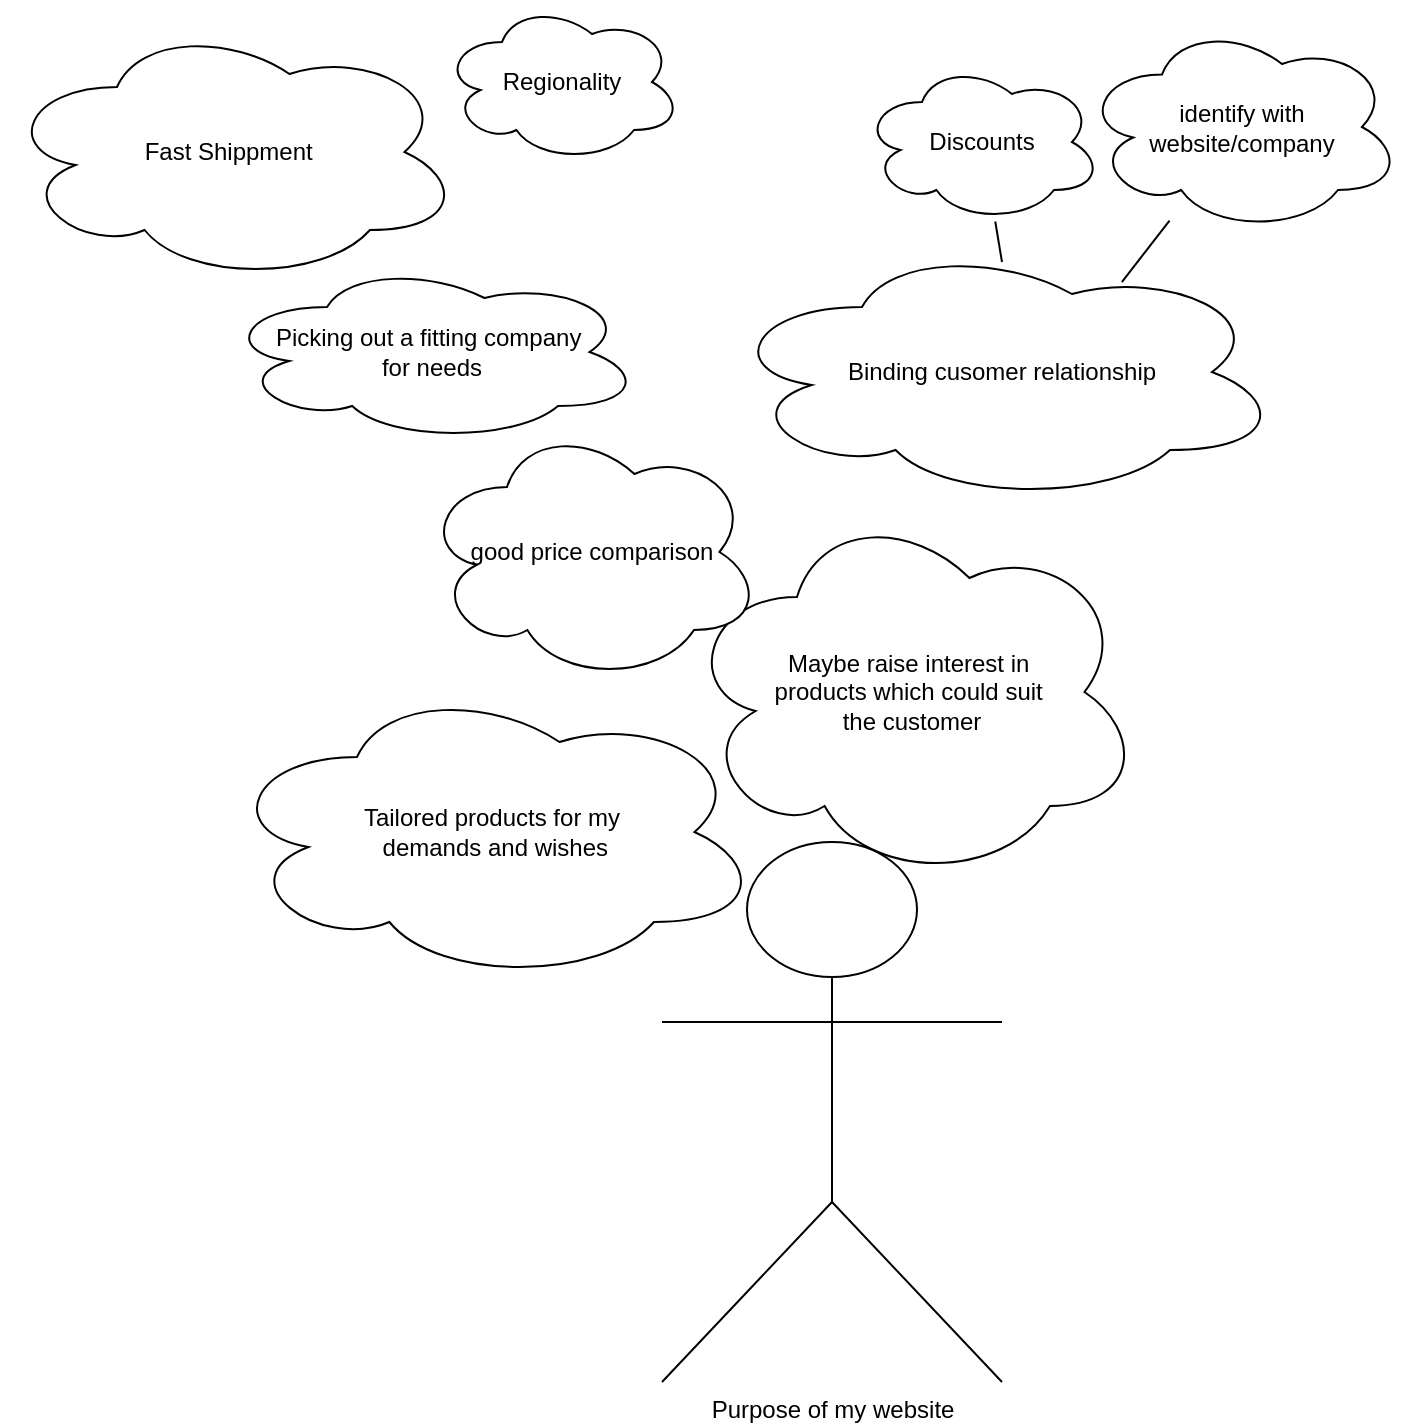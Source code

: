 <mxfile>
    <diagram id="1T6njB8qg0pEn6kVZKSy" name="Page-1">
        <mxGraphModel dx="1781" dy="790" grid="1" gridSize="10" guides="1" tooltips="1" connect="1" arrows="1" fold="1" page="1" pageScale="1" pageWidth="827" pageHeight="1169" math="0" shadow="0">
            <root>
                <mxCell id="0"/>
                <mxCell id="1" parent="0"/>
                <mxCell id="2" value="Purpose of my website" style="shape=umlActor;verticalLabelPosition=bottom;verticalAlign=top;html=1;outlineConnect=0;" vertex="1" parent="1">
                    <mxGeometry x="310" y="790" width="170" height="270" as="geometry"/>
                </mxCell>
                <mxCell id="9" value="Tailored products for my&lt;br&gt;&amp;nbsp;demands and wishes" style="ellipse;shape=cloud;whiteSpace=wrap;html=1;" vertex="1" parent="1">
                    <mxGeometry x="90" y="710" width="270" height="150" as="geometry"/>
                </mxCell>
                <mxCell id="10" value="Fast Shippment&amp;nbsp;" style="ellipse;shape=cloud;whiteSpace=wrap;html=1;" vertex="1" parent="1">
                    <mxGeometry x="-20" y="380" width="230" height="130" as="geometry"/>
                </mxCell>
                <mxCell id="11" value="Maybe raise interest in&amp;nbsp;&lt;br&gt;products which could suit&amp;nbsp;&lt;br&gt;the customer" style="ellipse;shape=cloud;whiteSpace=wrap;html=1;" vertex="1" parent="1">
                    <mxGeometry x="320" y="620" width="230" height="190" as="geometry"/>
                </mxCell>
                <mxCell id="12" value="good price comparison" style="ellipse;shape=cloud;whiteSpace=wrap;html=1;" vertex="1" parent="1">
                    <mxGeometry x="190" y="580" width="170" height="130" as="geometry"/>
                </mxCell>
                <mxCell id="13" value="Regionality" style="ellipse;shape=cloud;whiteSpace=wrap;html=1;" vertex="1" parent="1">
                    <mxGeometry x="200" y="370" width="120" height="80" as="geometry"/>
                </mxCell>
                <mxCell id="14" value="Picking out a fitting company&amp;nbsp;&lt;br&gt;for needs" style="ellipse;shape=cloud;whiteSpace=wrap;html=1;" vertex="1" parent="1">
                    <mxGeometry x="90" y="500" width="210" height="90" as="geometry"/>
                </mxCell>
                <mxCell id="16" value="identify with website/company" style="ellipse;shape=cloud;whiteSpace=wrap;html=1;" vertex="1" parent="1">
                    <mxGeometry x="520" y="380" width="160" height="105" as="geometry"/>
                </mxCell>
                <mxCell id="17" value="Binding cusomer relationship" style="ellipse;shape=cloud;whiteSpace=wrap;html=1;" vertex="1" parent="1">
                    <mxGeometry x="340" y="490" width="280" height="130" as="geometry"/>
                </mxCell>
                <mxCell id="18" value="Discounts&lt;br&gt;" style="ellipse;shape=cloud;whiteSpace=wrap;html=1;" vertex="1" parent="1">
                    <mxGeometry x="410" y="400" width="120" height="80" as="geometry"/>
                </mxCell>
                <mxCell id="19" value="" style="endArrow=none;html=1;" edge="1" parent="1" target="18">
                    <mxGeometry width="50" height="50" relative="1" as="geometry">
                        <mxPoint x="480" y="500" as="sourcePoint"/>
                        <mxPoint x="440" y="650" as="targetPoint"/>
                    </mxGeometry>
                </mxCell>
                <mxCell id="20" value="" style="endArrow=none;html=1;exitX=0.714;exitY=0.154;exitDx=0;exitDy=0;exitPerimeter=0;" edge="1" parent="1" source="17" target="16">
                    <mxGeometry width="50" height="50" relative="1" as="geometry">
                        <mxPoint x="390" y="700" as="sourcePoint"/>
                        <mxPoint x="440" y="650" as="targetPoint"/>
                    </mxGeometry>
                </mxCell>
            </root>
        </mxGraphModel>
    </diagram>
</mxfile>